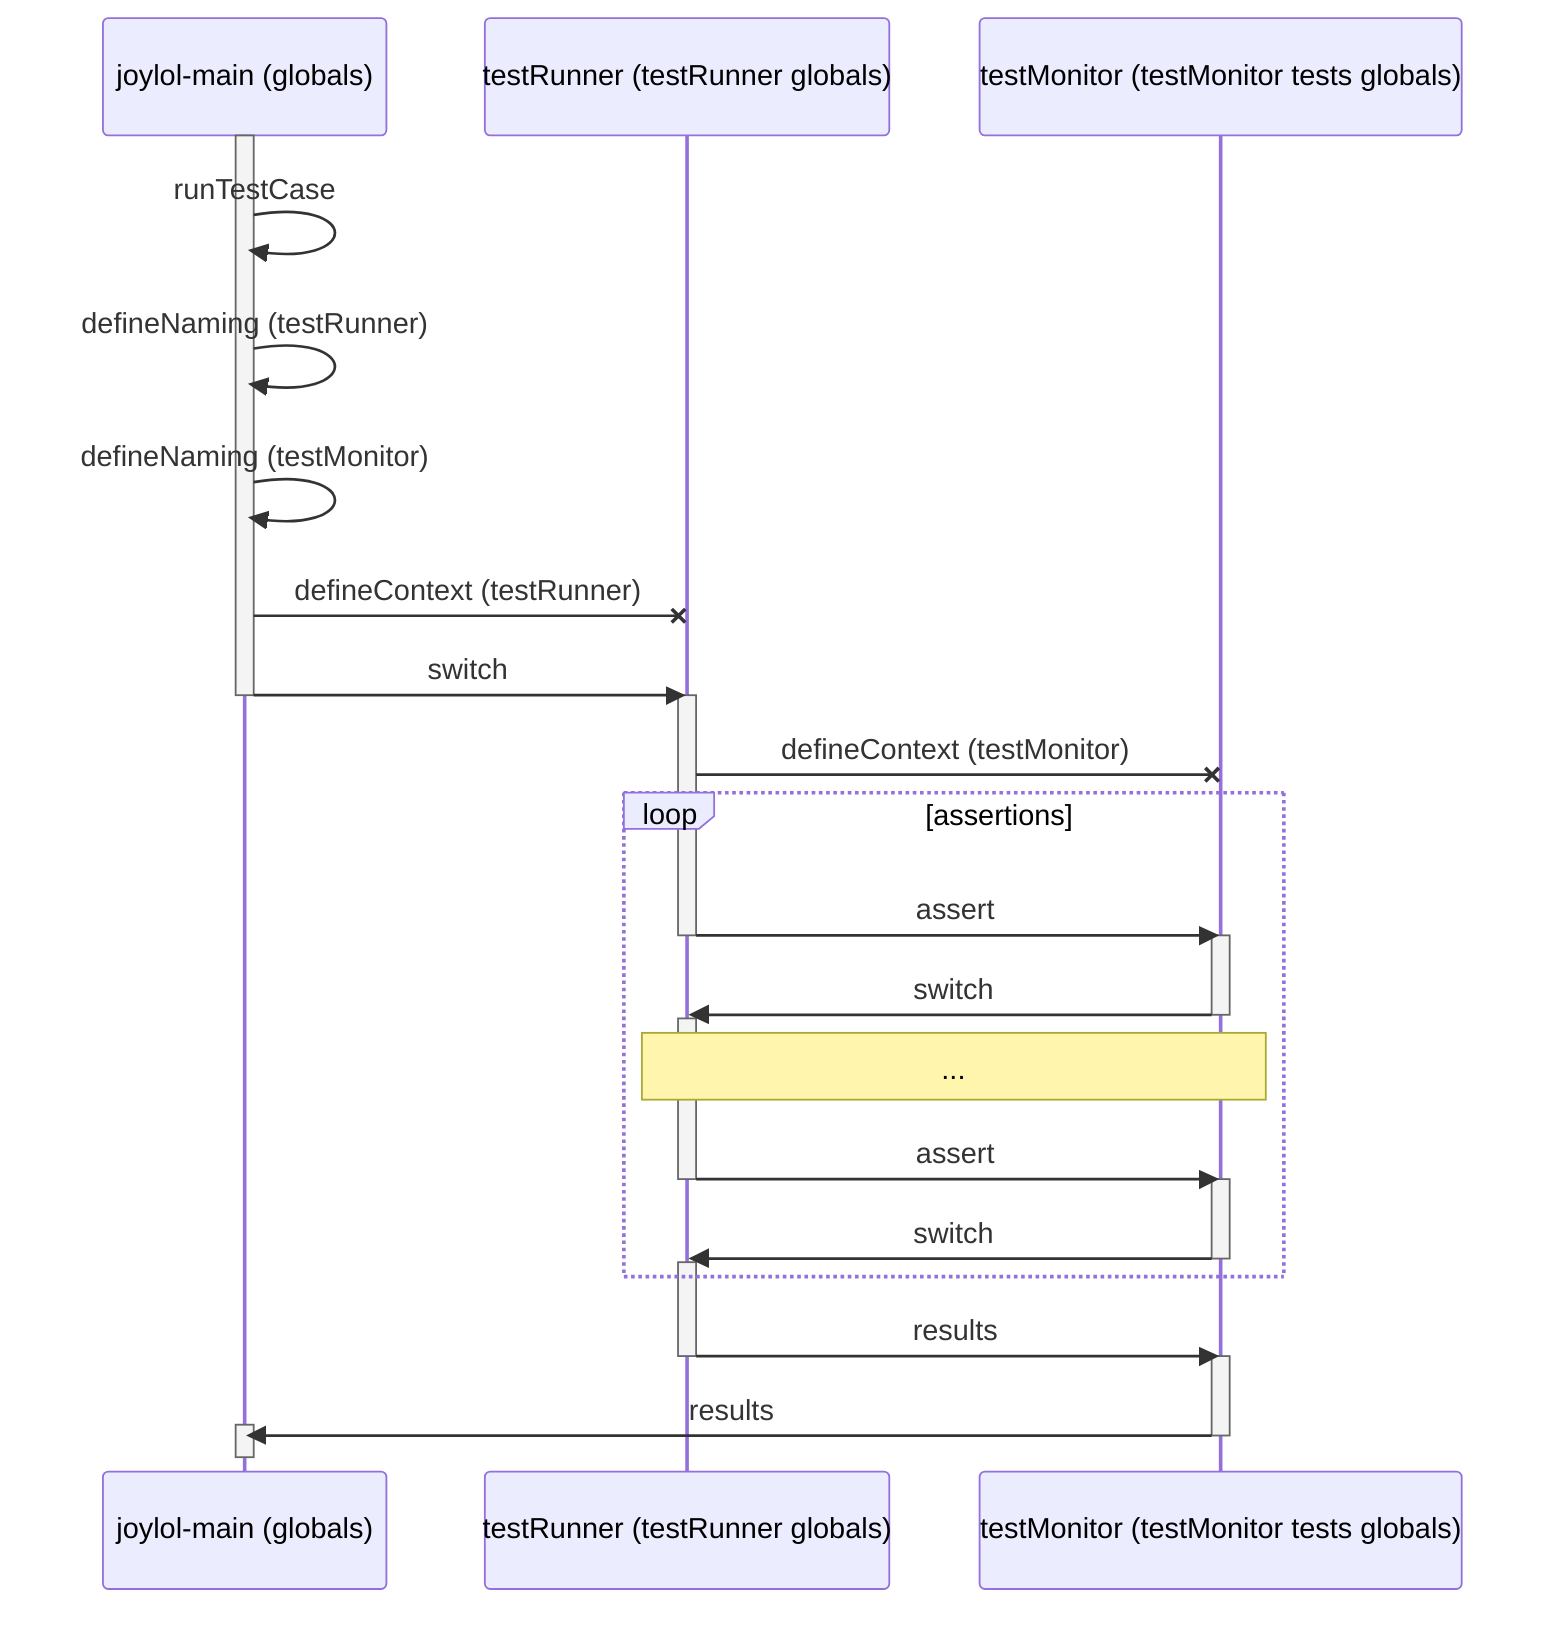 sequenceDiagram
  participant m as joylol-main (globals)
  participant tr as testRunner (testRunner globals)
  participant tm as testMonitor (testMonitor tests globals)

  %% specify context switches
  activate m
  m  ->> m : runTestCase
  m  ->> m : defineNaming (testRunner)
  m  ->> m : defineNaming (testMonitor)
  m  -X tr : defineContext (testRunner)
  m  ->> tr : switch
  deactivate m
  activate tr
  tr -X tm : defineContext (testMonitor)
  loop assertions
    tr ->> tm : assert
    deactivate tr
    activate tm
    tm ->> tr : switch
    deactivate tm
    activate tr
    note over tr,tm :     ...
    tr ->> tm : assert
    deactivate tr
    activate tm
    tm ->> tr : switch
    deactivate tm
    activate tr
  end
  tr ->> tm : results
  deactivate tr
  activate tm
  tm ->> m : results
  deactivate tm
  activate m
  deactivate m